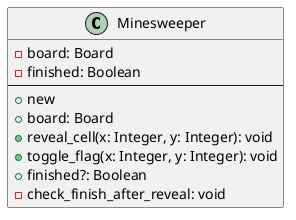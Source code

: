 @startuml Minesweeper Class

class Minesweeper {
    - board: Board
    - finished: Boolean
    --
    + new
    + board: Board
    + reveal_cell(x: Integer, y: Integer): void
    + toggle_flag(x: Integer, y: Integer): void
    + finished?: Boolean
    - check_finish_after_reveal: void
}

@enduml